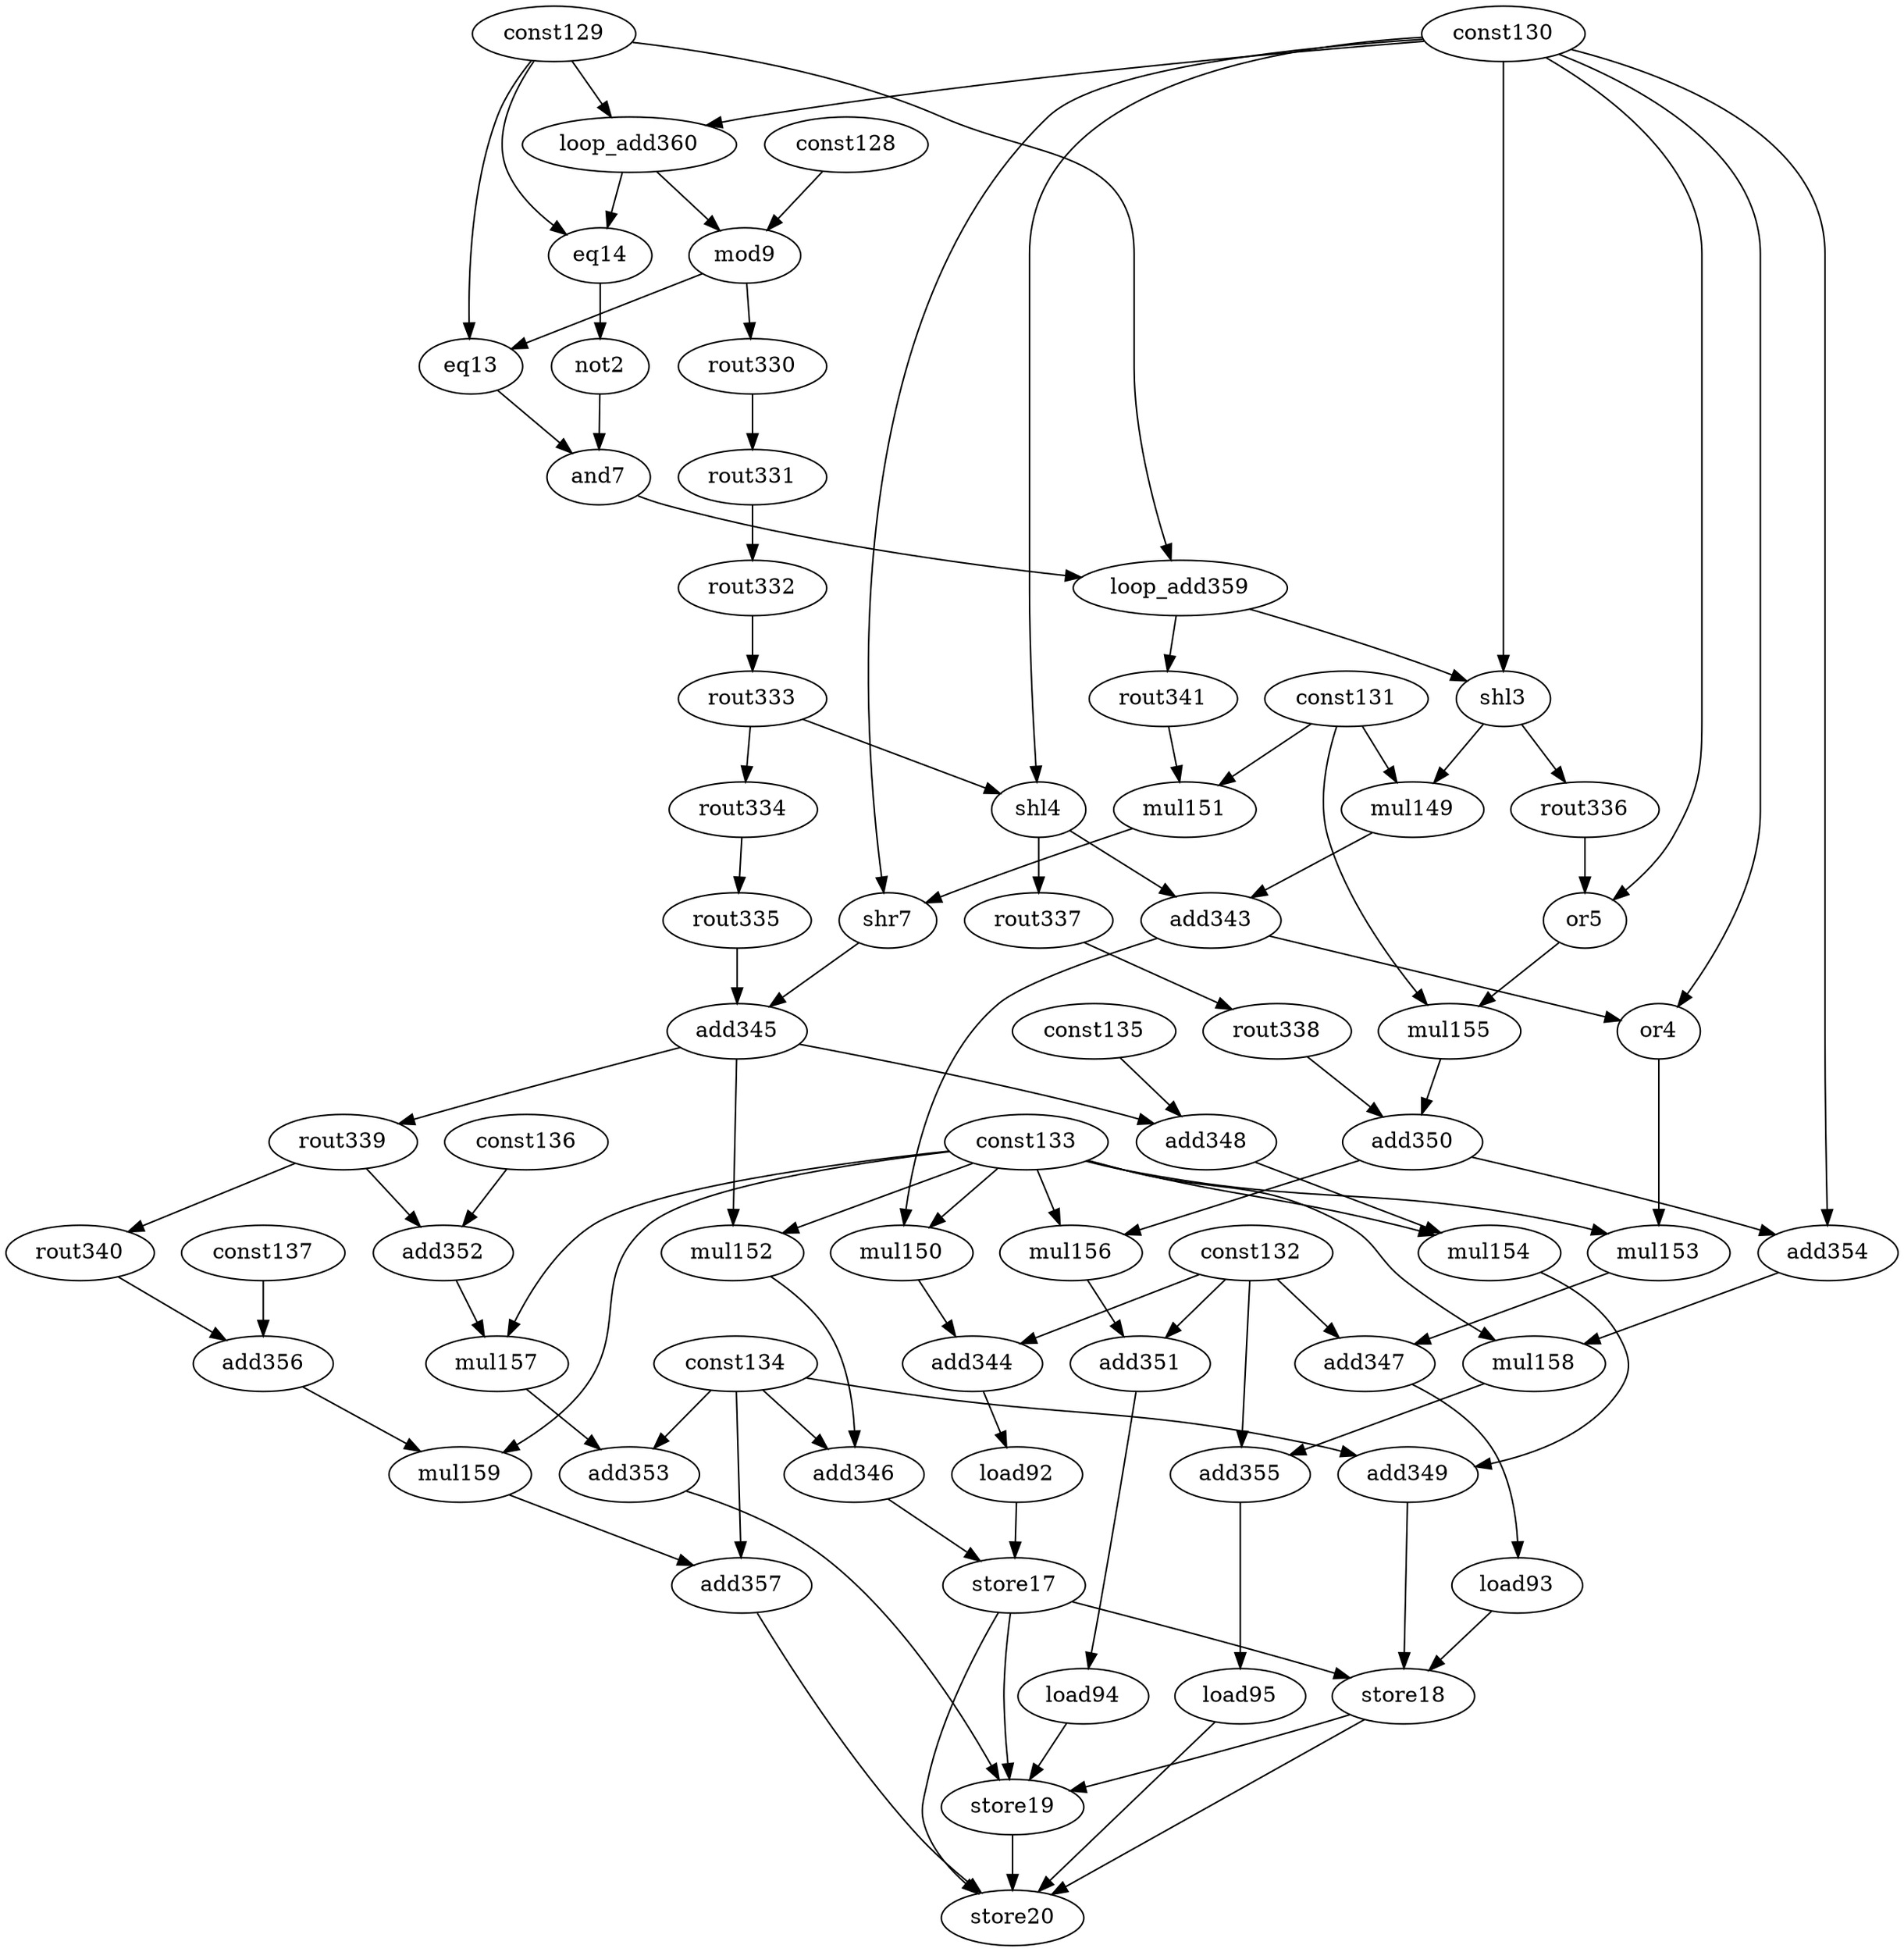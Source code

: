 digraph G {
	const128[opcode=const, llvm="%8"]
	mod9[opcode=mod, llvm="%32", schedule=1]
	const129[opcode=const, val=0]
	eq13[opcode=eq, llvm="%33", schedule=2]
	eq14[opcode=eq, llvm="%34", schedule=1]
	not2[opcode=not, llvm="%34", schedule=2]
	and7[opcode=and, llvm="%35", schedule=3]
	const130[opcode=const, val=1]
	shl3[opcode=shl, llvm="%38", schedule=5]
	const131[opcode=const, llvm="%2"]
	mul149[opcode=mul, llvm="%39", schedule=6]
	shl4[opcode=shl, llvm="%40", schedule=6]
	add343[opcode=add, llvm="%41", schedule=7]
	const132[opcode=const, llvm="%0"]
	const133[opcode=const, val=4]
	mul150[opcode=mul, llvm="%42", schedule=8]
	add344[opcode=add, llvm="%42", schedule=9]
	load92[opcode=load, llvm="%43", schedule=10]
	mul151[opcode=mul, llvm="%44", schedule=6]
	shr7[opcode=shr, llvm="%45", schedule=7]
	add345[opcode=add, llvm="%46", schedule=8]
	const134[opcode=const, llvm="%12"]
	mul152[opcode=mul, llvm="%47", schedule=9]
	add346[opcode=add, llvm="%47", schedule=10]
	store17[opcode=store, llvm="store", schedule=11]
	or4[opcode=or, llvm="%48", schedule=8]
	mul153[opcode=mul, llvm="%49", schedule=9]
	add347[opcode=add, llvm="%49", schedule=10]
	load93[opcode=load, llvm="%50", schedule=11]
	const135[opcode=const, llvm="%10"]
	add348[opcode=add, llvm="%51", schedule=9]
	mul154[opcode=mul, llvm="%52", schedule=10]
	add349[opcode=add, llvm="%52", schedule=11]
	store18[opcode=store, llvm="store", schedule=12]
	or5[opcode=or, llvm="%53", schedule=7]
	mul155[opcode=mul, llvm="%54", schedule=8]
	add350[opcode=add, llvm="%55", schedule=9]
	mul156[opcode=mul, llvm="%56", schedule=10]
	add351[opcode=add, llvm="%56", schedule=11]
	load94[opcode=load, llvm="%57", schedule=12]
	const136[opcode=const, llvm="%22"]
	add352[opcode=add, llvm="%58", schedule=10]
	mul157[opcode=mul, llvm="%59", schedule=11]
	add353[opcode=add, llvm="%59", schedule=12]
	store19[opcode=store, llvm="store", schedule=13]
	add354[opcode=add, llvm="%60", schedule=10]
	mul158[opcode=mul, llvm="%61", schedule=11]
	add355[opcode=add, llvm="%61", schedule=12]
	load95[opcode=load, llvm="%62", schedule=13]
	const137[opcode=const, llvm="%23"]
	add356[opcode=add, llvm="%63", schedule=11]
	mul159[opcode=mul, llvm="%64", schedule=12]
	add357[opcode=add, llvm="%64", schedule=13]
	store20[opcode=store, llvm="store", schedule=14]
	loop_add359[opcode=add, llvm="%30", schedule=4]
	loop_add360[opcode=add, llvm="%31", schedule=0]
	rout330[opcode=rout, schedule=2]
	rout331[opcode=rout, schedule=3]
	rout332[opcode=rout, schedule=4]
	rout333[opcode=rout, schedule=5]
	rout334[opcode=rout, schedule=6]
	rout335[opcode=rout, schedule=7]
	rout336[opcode=rout, schedule=6]
	rout337[opcode=rout, schedule=7]
	rout338[opcode=rout, schedule=8]
	rout339[opcode=rout, schedule=9]
	rout340[opcode=rout, schedule=10]
	rout341[opcode=rout, schedule=5]
	loop_add360->mod9[operand=0]
	const128->mod9[operand=1]
	mod9->eq13[operand=0]
	const129->eq13[operand=1]
	loop_add360->eq14[operand=0]
	const129->eq14[operand=1]
	eq14->not2[operand=0]
	not2->and7[operand=0]
	eq13->and7[operand=1]
	loop_add359->shl3[operand=0]
	const130->shl3[operand=1]
	shl3->mul149[operand=0]
	const131->mul149[operand=1]
	rout333->shl4[operand=0]
	const130->shl4[operand=1]
	mul149->add343[operand=0]
	shl4->add343[operand=1]
	add343->mul150[operand=0]
	const133->mul150[operand=1]
	const132->add344[operand=0]
	mul150->add344[operand=1]
	add344->load92[operand=0]
	rout341->mul151[operand=0]
	const131->mul151[operand=1]
	mul151->shr7[operand=0]
	const130->shr7[operand=1]
	shr7->add345[operand=0]
	rout335->add345[operand=1]
	add345->mul152[operand=0]
	const133->mul152[operand=1]
	const134->add346[operand=0]
	mul152->add346[operand=1]
	load92->store17[operand=0]
	add346->store17[operand=1]
	add343->or4[operand=0]
	const130->or4[operand=1]
	or4->mul153[operand=0]
	const133->mul153[operand=1]
	const132->add347[operand=0]
	mul153->add347[operand=1]
	add347->load93[operand=0]
	add345->add348[operand=0]
	const135->add348[operand=1]
	add348->mul154[operand=0]
	const133->mul154[operand=1]
	const134->add349[operand=0]
	mul154->add349[operand=1]
	load93->store18[operand=0]
	add349->store18[operand=1]
	store17->store18[operand=-1, type=order]
	rout336->or5[operand=0]
	const130->or5[operand=1]
	or5->mul155[operand=0]
	const131->mul155[operand=1]
	mul155->add350[operand=0]
	rout338->add350[operand=1]
	add350->mul156[operand=0]
	const133->mul156[operand=1]
	const132->add351[operand=0]
	mul156->add351[operand=1]
	add351->load94[operand=0]
	rout339->add352[operand=0]
	const136->add352[operand=1]
	add352->mul157[operand=0]
	const133->mul157[operand=1]
	const134->add353[operand=0]
	mul157->add353[operand=1]
	load94->store19[operand=0]
	add353->store19[operand=1]
	store17->store19[operand=-1, type=order]
	store18->store19[operand=-1, type=order]
	add350->add354[operand=0]
	const130->add354[operand=1]
	add354->mul158[operand=0]
	const133->mul158[operand=1]
	const132->add355[operand=0]
	mul158->add355[operand=1]
	add355->load95[operand=0]
	rout340->add356[operand=0]
	const137->add356[operand=1]
	add356->mul159[operand=0]
	const133->mul159[operand=1]
	const134->add357[operand=0]
	mul159->add357[operand=1]
	load95->store20[operand=0]
	add357->store20[operand=1]
	store17->store20[operand=-1, type=order]
	store18->store20[operand=-1, type=order]
	store19->store20[operand=-1, type=order]
	const129->loop_add359[operand=0, type=const_base]
	and7->loop_add359[operand=1]
	const129->loop_add360[operand=0, type=const_base]
	const130->loop_add360[operand=1]
	mod9->rout330[operand=0]
	rout330->rout331[operand=0]
	rout331->rout332[operand=0]
	rout332->rout333[operand=0]
	rout333->rout334[operand=0]
	rout334->rout335[operand=0]
	shl3->rout336[operand=0]
	shl4->rout337[operand=0]
	rout337->rout338[operand=0]
	add345->rout339[operand=0]
	rout339->rout340[operand=0]
	loop_add359->rout341[operand=0]
}